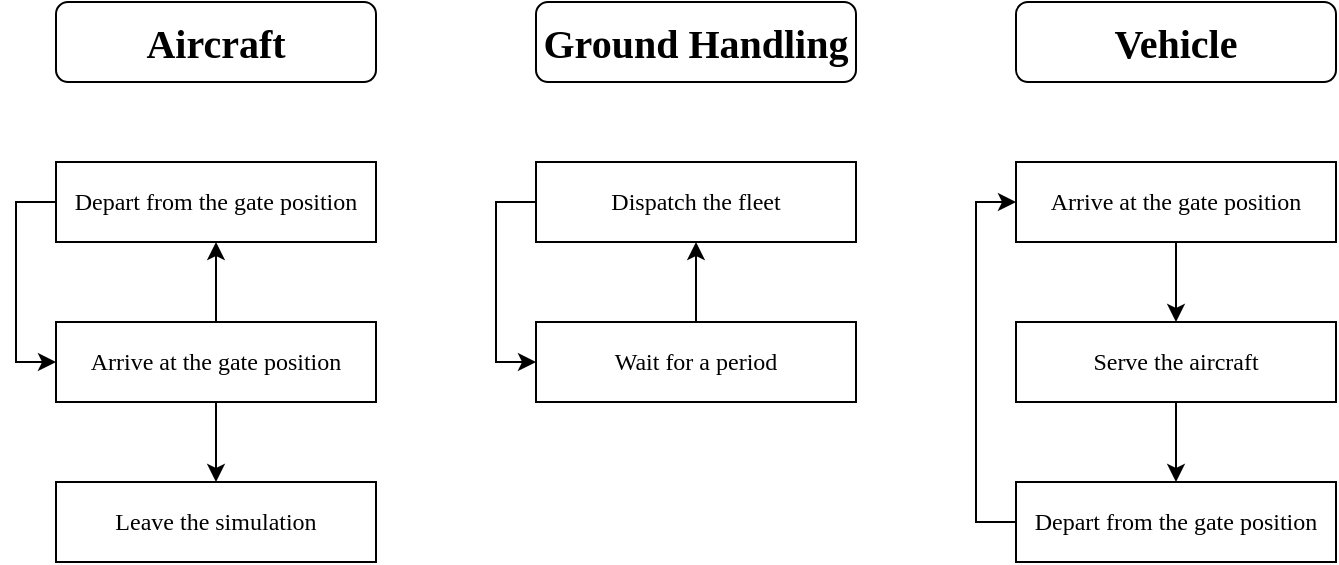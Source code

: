 <mxfile version="14.6.13" type="device" pages="2"><diagram id="lv8Upx5pYnDICv0mFMpI" name="Processes"><mxGraphModel dx="782" dy="543" grid="1" gridSize="10" guides="1" tooltips="1" connect="1" arrows="1" fold="1" page="1" pageScale="1" pageWidth="827" pageHeight="1169" math="0" shadow="0"><root><mxCell id="0"/><mxCell id="1" parent="0"/><mxCell id="9cA1Rgx59EWeT8e1rC2x-4" value="" style="edgeStyle=orthogonalEdgeStyle;rounded=0;orthogonalLoop=1;jettySize=auto;html=1;fontFamily=Times New Roman;" edge="1" parent="1" source="9cA1Rgx59EWeT8e1rC2x-1" target="9cA1Rgx59EWeT8e1rC2x-3"><mxGeometry relative="1" as="geometry"/></mxCell><mxCell id="9cA1Rgx59EWeT8e1rC2x-8" value="" style="edgeStyle=orthogonalEdgeStyle;rounded=0;orthogonalLoop=1;jettySize=auto;html=1;fontFamily=Times New Roman;" edge="1" parent="1" source="9cA1Rgx59EWeT8e1rC2x-1" target="9cA1Rgx59EWeT8e1rC2x-7"><mxGeometry relative="1" as="geometry"/></mxCell><mxCell id="9cA1Rgx59EWeT8e1rC2x-1" value="Arrive at the gate position" style="rounded=0;whiteSpace=wrap;html=1;fontFamily=Times New Roman;" vertex="1" parent="1"><mxGeometry x="80" y="200" width="160" height="40" as="geometry"/></mxCell><mxCell id="9cA1Rgx59EWeT8e1rC2x-5" style="edgeStyle=orthogonalEdgeStyle;rounded=0;orthogonalLoop=1;jettySize=auto;html=1;exitX=0;exitY=0.5;exitDx=0;exitDy=0;entryX=0;entryY=0.5;entryDx=0;entryDy=0;fontFamily=Times New Roman;" edge="1" parent="1" source="9cA1Rgx59EWeT8e1rC2x-3" target="9cA1Rgx59EWeT8e1rC2x-1"><mxGeometry relative="1" as="geometry"/></mxCell><mxCell id="9cA1Rgx59EWeT8e1rC2x-3" value="Depart from the gate position" style="rounded=0;whiteSpace=wrap;html=1;fontFamily=Times New Roman;" vertex="1" parent="1"><mxGeometry x="80" y="120" width="160" height="40" as="geometry"/></mxCell><mxCell id="9cA1Rgx59EWeT8e1rC2x-7" value="Leave the simulation" style="rounded=0;whiteSpace=wrap;html=1;fontFamily=Times New Roman;" vertex="1" parent="1"><mxGeometry x="80" y="280" width="160" height="40" as="geometry"/></mxCell><mxCell id="9cA1Rgx59EWeT8e1rC2x-9" value="Aircraft" style="rounded=1;whiteSpace=wrap;html=1;fontSize=20;fontFamily=Times New Roman;fontStyle=1" vertex="1" parent="1"><mxGeometry x="80" y="40" width="160" height="40" as="geometry"/></mxCell><mxCell id="9cA1Rgx59EWeT8e1rC2x-10" value="" style="edgeStyle=orthogonalEdgeStyle;rounded=0;orthogonalLoop=1;jettySize=auto;html=1;fontFamily=Times New Roman;" edge="1" parent="1" source="9cA1Rgx59EWeT8e1rC2x-12" target="9cA1Rgx59EWeT8e1rC2x-14"><mxGeometry relative="1" as="geometry"/></mxCell><mxCell id="9cA1Rgx59EWeT8e1rC2x-12" value="Wait for a period" style="rounded=0;whiteSpace=wrap;html=1;fontFamily=Times New Roman;" vertex="1" parent="1"><mxGeometry x="320" y="200" width="160" height="40" as="geometry"/></mxCell><mxCell id="9cA1Rgx59EWeT8e1rC2x-13" style="edgeStyle=orthogonalEdgeStyle;rounded=0;orthogonalLoop=1;jettySize=auto;html=1;exitX=0;exitY=0.5;exitDx=0;exitDy=0;entryX=0;entryY=0.5;entryDx=0;entryDy=0;fontFamily=Times New Roman;" edge="1" parent="1" source="9cA1Rgx59EWeT8e1rC2x-14" target="9cA1Rgx59EWeT8e1rC2x-12"><mxGeometry relative="1" as="geometry"/></mxCell><mxCell id="9cA1Rgx59EWeT8e1rC2x-14" value="Dispatch the fleet" style="rounded=0;whiteSpace=wrap;html=1;fontFamily=Times New Roman;" vertex="1" parent="1"><mxGeometry x="320" y="120" width="160" height="40" as="geometry"/></mxCell><mxCell id="9cA1Rgx59EWeT8e1rC2x-16" value="Ground Handling" style="rounded=1;whiteSpace=wrap;html=1;fontSize=20;fontFamily=Times New Roman;fontStyle=1" vertex="1" parent="1"><mxGeometry x="320" y="40" width="160" height="40" as="geometry"/></mxCell><mxCell id="9cA1Rgx59EWeT8e1rC2x-18" value="" style="edgeStyle=orthogonalEdgeStyle;rounded=0;orthogonalLoop=1;jettySize=auto;html=1;fontFamily=Times New Roman;" edge="1" parent="1" source="9cA1Rgx59EWeT8e1rC2x-19" target="9cA1Rgx59EWeT8e1rC2x-22"><mxGeometry relative="1" as="geometry"/></mxCell><mxCell id="9cA1Rgx59EWeT8e1rC2x-19" value="Arrive at the gate position" style="rounded=0;whiteSpace=wrap;html=1;fontFamily=Times New Roman;" vertex="1" parent="1"><mxGeometry x="560" y="120" width="160" height="40" as="geometry"/></mxCell><mxCell id="9cA1Rgx59EWeT8e1rC2x-20" style="edgeStyle=orthogonalEdgeStyle;rounded=0;orthogonalLoop=1;jettySize=auto;html=1;exitX=0;exitY=0.5;exitDx=0;exitDy=0;entryX=0;entryY=0.5;entryDx=0;entryDy=0;fontFamily=Times New Roman;" edge="1" parent="1" source="9cA1Rgx59EWeT8e1rC2x-21" target="9cA1Rgx59EWeT8e1rC2x-19"><mxGeometry relative="1" as="geometry"/></mxCell><mxCell id="9cA1Rgx59EWeT8e1rC2x-21" value="Depart from the gate position" style="rounded=0;whiteSpace=wrap;html=1;fontFamily=Times New Roman;" vertex="1" parent="1"><mxGeometry x="560" y="280" width="160" height="40" as="geometry"/></mxCell><mxCell id="9cA1Rgx59EWeT8e1rC2x-24" style="edgeStyle=orthogonalEdgeStyle;rounded=0;orthogonalLoop=1;jettySize=auto;html=1;entryX=0.5;entryY=0;entryDx=0;entryDy=0;fontFamily=Times New Roman;fontSize=20;" edge="1" parent="1" source="9cA1Rgx59EWeT8e1rC2x-22" target="9cA1Rgx59EWeT8e1rC2x-21"><mxGeometry relative="1" as="geometry"/></mxCell><mxCell id="9cA1Rgx59EWeT8e1rC2x-22" value="Serve the aircraft" style="rounded=0;whiteSpace=wrap;html=1;fontFamily=Times New Roman;" vertex="1" parent="1"><mxGeometry x="560" y="200" width="160" height="40" as="geometry"/></mxCell><mxCell id="9cA1Rgx59EWeT8e1rC2x-23" value="Vehicle" style="rounded=1;whiteSpace=wrap;html=1;fontSize=20;fontFamily=Times New Roman;fontStyle=1" vertex="1" parent="1"><mxGeometry x="560" y="40" width="160" height="40" as="geometry"/></mxCell></root></mxGraphModel></diagram><diagram name="固定时间窗调度" id="-AM3QIrKS5_qL_8f0ZKw"><mxGraphModel dx="782" dy="543" grid="1" gridSize="10" guides="1" tooltips="1" connect="1" arrows="1" fold="1" page="1" pageScale="1" pageWidth="827" pageHeight="1169" math="0" shadow="0"><root><mxCell id="sl9DHarWklbXM7jBTCET-0"/><mxCell id="sl9DHarWklbXM7jBTCET-1" parent="sl9DHarWklbXM7jBTCET-0"/><mxCell id="sl9DHarWklbXM7jBTCET-2" value="" style="endArrow=classic;html=1;" parent="sl9DHarWklbXM7jBTCET-1" edge="1"><mxGeometry width="50" height="50" relative="1" as="geometry"><mxPoint x="30" y="40" as="sourcePoint"/><mxPoint x="30" y="610" as="targetPoint"/></mxGeometry></mxCell><mxCell id="sl9DHarWklbXM7jBTCET-3" value="时间轴" style="text;html=1;strokeColor=none;fillColor=none;align=center;verticalAlign=middle;whiteSpace=wrap;rounded=0;horizontal=1;" parent="sl9DHarWklbXM7jBTCET-1" vertex="1"><mxGeometry y="70" width="20" height="360" as="geometry"/></mxCell><mxCell id="sl9DHarWklbXM7jBTCET-5" value="飞行器预计驶离" style="rounded=0;whiteSpace=wrap;html=1;" parent="sl9DHarWklbXM7jBTCET-1" vertex="1"><mxGeometry x="70" y="100" width="100" height="40" as="geometry"/></mxCell><mxCell id="sl9DHarWklbXM7jBTCET-6" value="飞行器预计到达" style="rounded=0;whiteSpace=wrap;html=1;" parent="sl9DHarWklbXM7jBTCET-1" vertex="1"><mxGeometry x="70" y="40" width="100" height="40" as="geometry"/></mxCell><mxCell id="sl9DHarWklbXM7jBTCET-30" value="" style="endArrow=none;dashed=1;html=1;" parent="sl9DHarWklbXM7jBTCET-1" edge="1"><mxGeometry width="50" height="50" relative="1" as="geometry"><mxPoint x="30" y="200" as="sourcePoint"/><mxPoint x="930" y="200" as="targetPoint"/></mxGeometry></mxCell><mxCell id="sl9DHarWklbXM7jBTCET-31" value="" style="endArrow=none;dashed=1;html=1;" parent="sl9DHarWklbXM7jBTCET-1" edge="1"><mxGeometry width="50" height="50" relative="1" as="geometry"><mxPoint x="30" y="360" as="sourcePoint"/><mxPoint x="930" y="360" as="targetPoint"/></mxGeometry></mxCell><mxCell id="sl9DHarWklbXM7jBTCET-45" value="" style="endArrow=none;dashed=1;html=1;dashPattern=1 3;strokeWidth=2;" parent="sl9DHarWklbXM7jBTCET-1" edge="1"><mxGeometry width="50" height="50" relative="1" as="geometry"><mxPoint x="300" y="290" as="sourcePoint"/><mxPoint x="300" y="130" as="targetPoint"/></mxGeometry></mxCell><mxCell id="sl9DHarWklbXM7jBTCET-46" value="" style="endArrow=none;dashed=1;html=1;" parent="sl9DHarWklbXM7jBTCET-1" edge="1"><mxGeometry width="50" height="50" relative="1" as="geometry"><mxPoint x="30" y="40" as="sourcePoint"/><mxPoint x="930" y="40" as="targetPoint"/></mxGeometry></mxCell><mxCell id="sl9DHarWklbXM7jBTCET-47" value="" style="endArrow=none;dashed=1;html=1;" parent="sl9DHarWklbXM7jBTCET-1" edge="1"><mxGeometry width="50" height="50" relative="1" as="geometry"><mxPoint x="30" y="520" as="sourcePoint"/><mxPoint x="930" y="520" as="targetPoint"/></mxGeometry></mxCell><mxCell id="sl9DHarWklbXM7jBTCET-48" value="车辆调度" style="rounded=1;whiteSpace=wrap;html=1;dashed=1;fontStyle=1" parent="sl9DHarWklbXM7jBTCET-1" vertex="1"><mxGeometry x="520" y="160" width="80" height="80" as="geometry"/></mxCell><mxCell id="sl9DHarWklbXM7jBTCET-53" value="飞行器预计驶离" style="rounded=0;whiteSpace=wrap;html=1;" parent="sl9DHarWklbXM7jBTCET-1" vertex="1"><mxGeometry x="70" y="240" width="100" height="40" as="geometry"/></mxCell><mxCell id="sl9DHarWklbXM7jBTCET-54" value="飞行器预计到达" style="rounded=0;whiteSpace=wrap;html=1;" parent="sl9DHarWklbXM7jBTCET-1" vertex="1"><mxGeometry x="70" y="180" width="100" height="40" as="geometry"/></mxCell><mxCell id="sl9DHarWklbXM7jBTCET-55" value="飞行器预计驶离" style="rounded=0;whiteSpace=wrap;html=1;" parent="sl9DHarWklbXM7jBTCET-1" vertex="1"><mxGeometry x="170" y="120" width="100" height="40" as="geometry"/></mxCell><mxCell id="sl9DHarWklbXM7jBTCET-56" value="飞行器预计到达" style="rounded=0;whiteSpace=wrap;html=1;" parent="sl9DHarWklbXM7jBTCET-1" vertex="1"><mxGeometry x="170" y="60" width="100" height="40" as="geometry"/></mxCell><mxCell id="sl9DHarWklbXM7jBTCET-57" value="飞行器预计驶离" style="rounded=0;whiteSpace=wrap;html=1;" parent="sl9DHarWklbXM7jBTCET-1" vertex="1"><mxGeometry x="170" y="260" width="100" height="40" as="geometry"/></mxCell><mxCell id="sl9DHarWklbXM7jBTCET-58" value="飞行器预计到达" style="rounded=0;whiteSpace=wrap;html=1;" parent="sl9DHarWklbXM7jBTCET-1" vertex="1"><mxGeometry x="170" y="200" width="100" height="40" as="geometry"/></mxCell><mxCell id="sl9DHarWklbXM7jBTCET-63" value="车辆调度" style="rounded=1;whiteSpace=wrap;html=1;dashed=1;fontStyle=1" parent="sl9DHarWklbXM7jBTCET-1" vertex="1"><mxGeometry x="520" y="320" width="80" height="80" as="geometry"/></mxCell><mxCell id="sl9DHarWklbXM7jBTCET-64" value="车辆调度" style="rounded=1;whiteSpace=wrap;html=1;dashed=1;fontStyle=1" parent="sl9DHarWklbXM7jBTCET-1" vertex="1"><mxGeometry x="520" y="480" width="80" height="80" as="geometry"/></mxCell><mxCell id="sl9DHarWklbXM7jBTCET-65" value="飞行器预计驶离" style="rounded=0;whiteSpace=wrap;html=1;" parent="sl9DHarWklbXM7jBTCET-1" vertex="1"><mxGeometry x="320" y="240" width="100" height="40" as="geometry"/></mxCell><mxCell id="sl9DHarWklbXM7jBTCET-66" value="飞行器预计到达" style="rounded=0;whiteSpace=wrap;html=1;" parent="sl9DHarWklbXM7jBTCET-1" vertex="1"><mxGeometry x="320" y="180" width="100" height="40" as="geometry"/></mxCell><mxCell id="sl9DHarWklbXM7jBTCET-67" value="飞行器预计驶离" style="rounded=0;whiteSpace=wrap;html=1;" parent="sl9DHarWklbXM7jBTCET-1" vertex="1"><mxGeometry x="320" y="380" width="100" height="40" as="geometry"/></mxCell><mxCell id="sl9DHarWklbXM7jBTCET-68" value="飞行器预计到达" style="rounded=0;whiteSpace=wrap;html=1;" parent="sl9DHarWklbXM7jBTCET-1" vertex="1"><mxGeometry x="320" y="320" width="100" height="40" as="geometry"/></mxCell><mxCell id="sl9DHarWklbXM7jBTCET-73" value="" style="endArrow=none;dashed=1;html=1;dashPattern=1 3;strokeWidth=2;" parent="sl9DHarWklbXM7jBTCET-1" edge="1"><mxGeometry width="50" height="50" relative="1" as="geometry"><mxPoint x="460" y="580" as="sourcePoint"/><mxPoint x="460" y="420" as="targetPoint"/></mxGeometry></mxCell></root></mxGraphModel></diagram></mxfile>